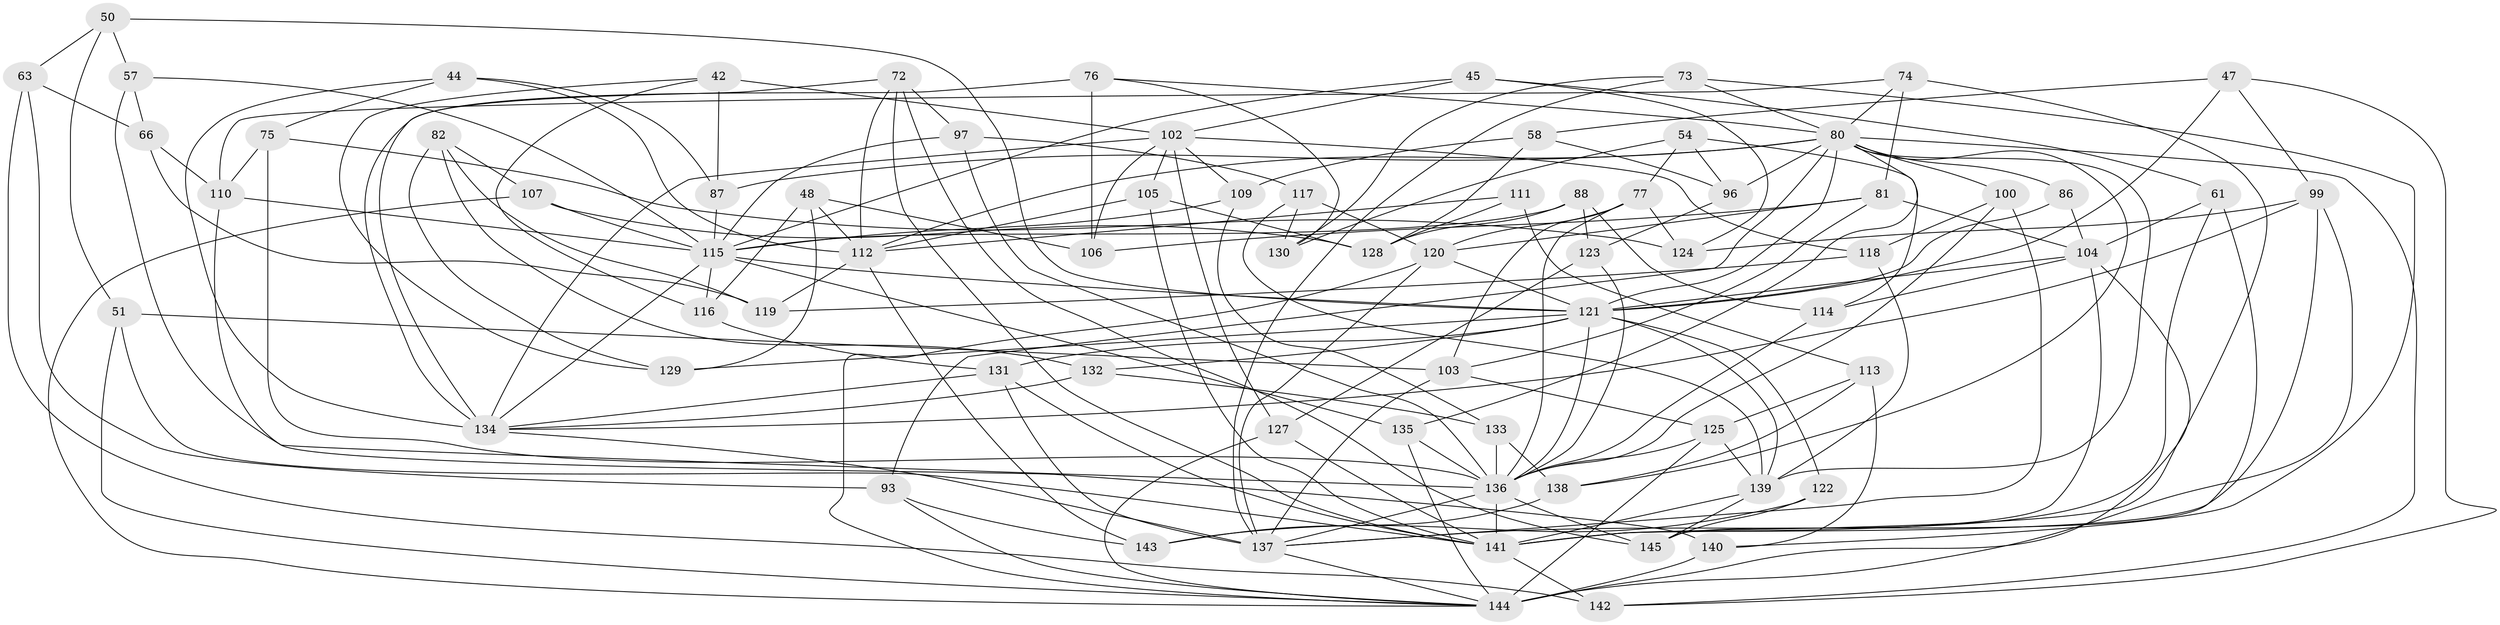 // original degree distribution, {4: 1.0}
// Generated by graph-tools (version 1.1) at 2025/59/03/09/25 04:59:21]
// undirected, 72 vertices, 186 edges
graph export_dot {
graph [start="1"]
  node [color=gray90,style=filled];
  42;
  44;
  45;
  47;
  48;
  50;
  51;
  54;
  57;
  58;
  61 [super="+46"];
  63;
  66;
  72 [super="+20"];
  73;
  74;
  75 [super="+15"];
  76;
  77 [super="+67"];
  80 [super="+19+37+55+26"];
  81 [super="+79"];
  82;
  86;
  87;
  88;
  93;
  96;
  97;
  99 [super="+91"];
  100;
  102 [super="+3+83"];
  103 [super="+28"];
  104 [super="+34+59"];
  105;
  106;
  107;
  109;
  110 [super="+71"];
  111;
  112 [super="+12+60"];
  113;
  114;
  115 [super="+90+69"];
  116 [super="+95"];
  117;
  118;
  119;
  120 [super="+7+94"];
  121 [super="+17+98+41+56"];
  122;
  123;
  124;
  125 [super="+84"];
  127;
  128 [super="+62"];
  129;
  130;
  131 [super="+40"];
  132;
  133;
  134 [super="+64+108"];
  135;
  136 [super="+22+36+29+126"];
  137 [super="+49"];
  138;
  139 [super="+92+70"];
  140 [super="+78"];
  141 [super="+27+32+43+68"];
  142;
  143;
  144 [super="+24+35+89"];
  145 [super="+101"];
  42 -- 87;
  42 -- 129;
  42 -- 116;
  42 -- 102;
  44 -- 87;
  44 -- 134;
  44 -- 112;
  44 -- 75;
  45 -- 124;
  45 -- 102;
  45 -- 61;
  45 -- 115;
  47 -- 142;
  47 -- 58;
  47 -- 121;
  47 -- 99;
  48 -- 112;
  48 -- 106;
  48 -- 129;
  48 -- 116;
  50 -- 51;
  50 -- 63;
  50 -- 57;
  50 -- 121;
  51 -- 144;
  51 -- 103;
  51 -- 141;
  54 -- 77;
  54 -- 114;
  54 -- 130;
  54 -- 96;
  57 -- 66;
  57 -- 115;
  57 -- 136;
  58 -- 128;
  58 -- 96;
  58 -- 109;
  61 -- 137 [weight=2];
  61 -- 145;
  61 -- 104 [weight=2];
  63 -- 93;
  63 -- 142;
  63 -- 66;
  66 -- 110;
  66 -- 119;
  72 -- 112;
  72 -- 97;
  72 -- 145 [weight=2];
  72 -- 141;
  72 -- 134;
  73 -- 130;
  73 -- 137;
  73 -- 140;
  73 -- 80;
  74 -- 81;
  74 -- 110;
  74 -- 141;
  74 -- 80;
  75 -- 110 [weight=2];
  75 -- 124;
  75 -- 136 [weight=2];
  76 -- 80;
  76 -- 106;
  76 -- 130;
  76 -- 134;
  77 -- 120 [weight=2];
  77 -- 124;
  77 -- 103;
  77 -- 136;
  80 -- 112;
  80 -- 86;
  80 -- 142;
  80 -- 100;
  80 -- 121 [weight=4];
  80 -- 135;
  80 -- 96;
  80 -- 87;
  80 -- 138;
  80 -- 93;
  80 -- 139 [weight=2];
  81 -- 106;
  81 -- 120 [weight=2];
  81 -- 103;
  81 -- 104;
  82 -- 119;
  82 -- 129;
  82 -- 107;
  82 -- 132;
  86 -- 121 [weight=2];
  86 -- 104;
  87 -- 115;
  88 -- 123;
  88 -- 114;
  88 -- 128;
  88 -- 115;
  93 -- 143;
  93 -- 144;
  96 -- 123;
  97 -- 136;
  97 -- 117;
  97 -- 115;
  99 -- 141 [weight=2];
  99 -- 144;
  99 -- 124;
  99 -- 134;
  100 -- 118;
  100 -- 137;
  100 -- 136;
  102 -- 127;
  102 -- 109;
  102 -- 134;
  102 -- 118;
  102 -- 105;
  102 -- 106;
  103 -- 125;
  103 -- 137 [weight=2];
  104 -- 121;
  104 -- 141;
  104 -- 114;
  104 -- 144;
  105 -- 128;
  105 -- 112;
  105 -- 141;
  107 -- 128;
  107 -- 144;
  107 -- 115;
  109 -- 133;
  109 -- 115;
  110 -- 140;
  110 -- 115;
  111 -- 128 [weight=2];
  111 -- 113;
  111 -- 112;
  112 -- 143;
  112 -- 119;
  113 -- 138;
  113 -- 140;
  113 -- 125;
  114 -- 136;
  115 -- 116 [weight=2];
  115 -- 134 [weight=2];
  115 -- 121;
  115 -- 135;
  116 -- 131 [weight=2];
  117 -- 130;
  117 -- 120;
  117 -- 139;
  118 -- 119;
  118 -- 139;
  120 -- 121;
  120 -- 144;
  120 -- 137;
  121 -- 122 [weight=2];
  121 -- 132;
  121 -- 131 [weight=3];
  121 -- 139 [weight=2];
  121 -- 129;
  121 -- 136 [weight=2];
  122 -- 143;
  122 -- 145;
  123 -- 127;
  123 -- 136;
  125 -- 144 [weight=2];
  125 -- 136;
  125 -- 139;
  127 -- 144;
  127 -- 141;
  131 -- 137 [weight=2];
  131 -- 141 [weight=2];
  131 -- 134;
  132 -- 134;
  132 -- 133;
  133 -- 138;
  133 -- 136;
  134 -- 137;
  135 -- 136;
  135 -- 144;
  136 -- 145;
  136 -- 137;
  136 -- 141 [weight=3];
  137 -- 144;
  138 -- 143;
  139 -- 141 [weight=2];
  139 -- 145;
  140 -- 144 [weight=3];
  141 -- 142;
}
